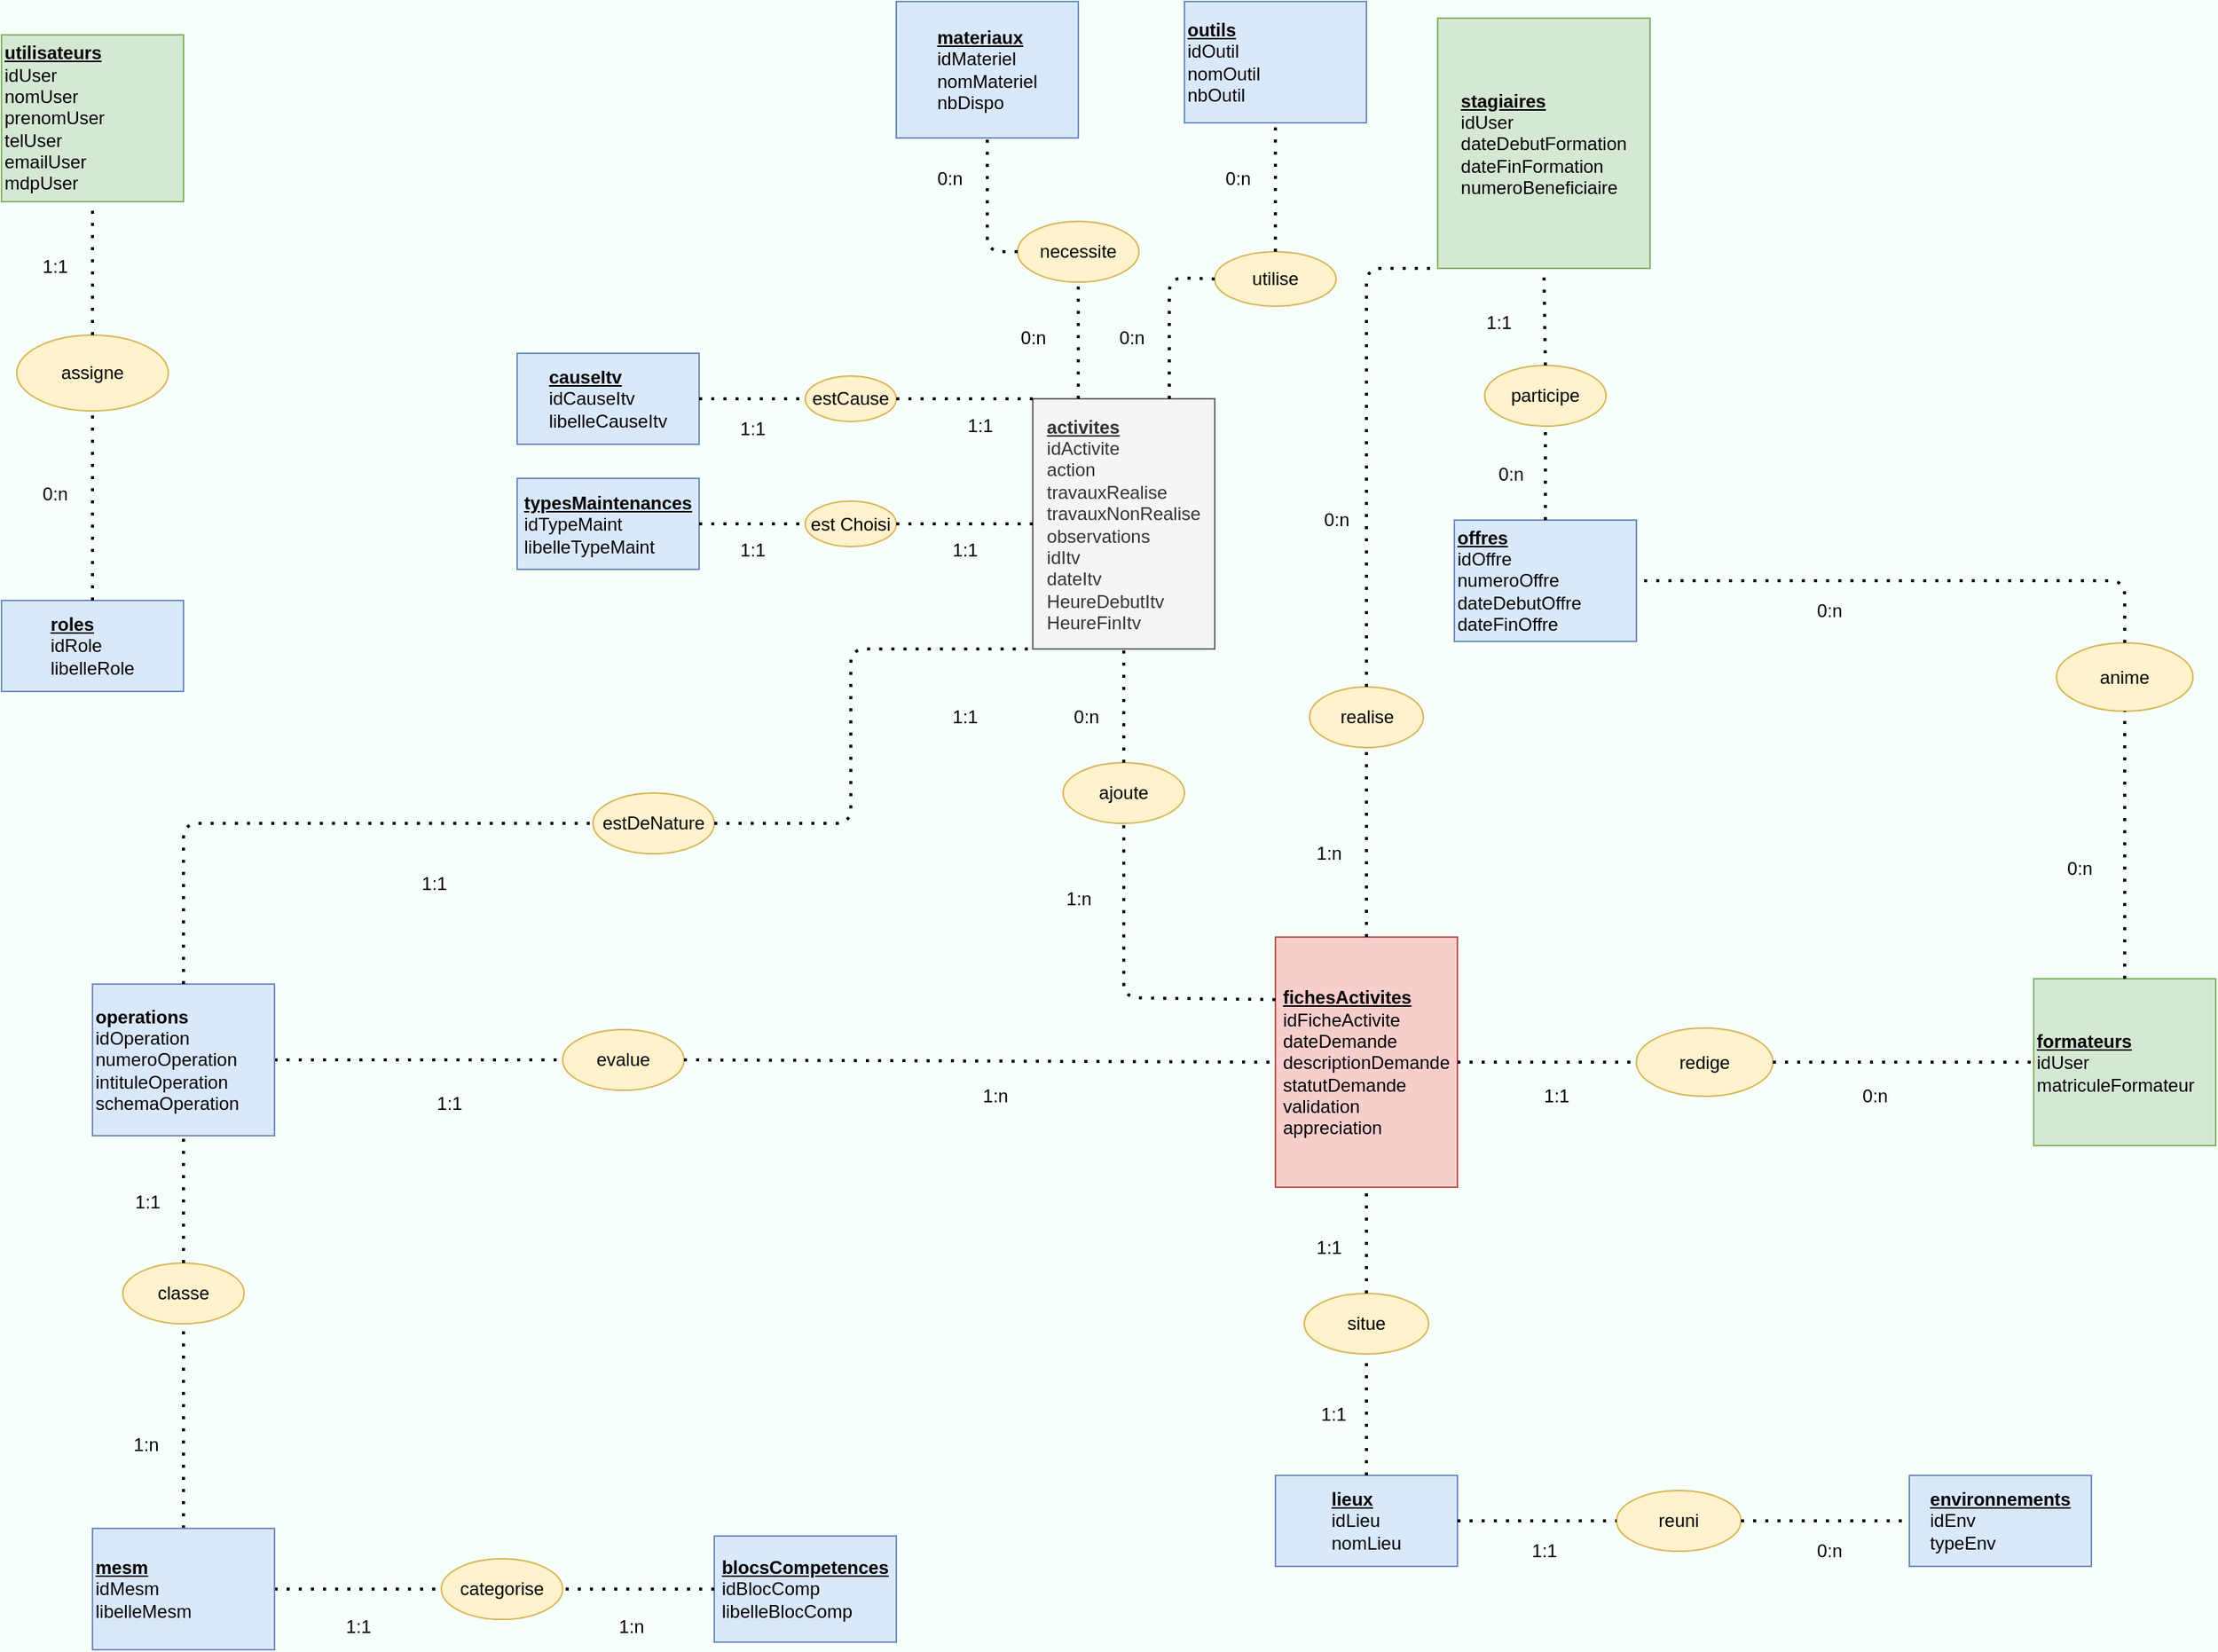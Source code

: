 <mxfile version="14.4.2" type="device"><diagram id="XcaUGge9TAUIBpKxATK-" name="Page-1"><mxGraphModel dx="1422" dy="762" grid="1" gridSize="10" guides="1" tooltips="1" connect="1" arrows="1" fold="1" page="1" pageScale="1" pageWidth="2500" pageHeight="2500" background="#F7FFFB" math="0" shadow="0"><root><mxCell id="0"/><mxCell id="1" parent="0"/><mxCell id="6x4A8jsHUXeofBG4FEEy-3" value="&lt;div style=&quot;text-align: left&quot;&gt;&lt;b&gt;&lt;u&gt;activites&lt;/u&gt;&lt;/b&gt;&lt;/div&gt;&lt;div style=&quot;text-align: left&quot;&gt;&lt;span&gt;idActivite&lt;/span&gt;&lt;/div&gt;&lt;div style=&quot;text-align: left&quot;&gt;&lt;span&gt;action&lt;/span&gt;&lt;/div&gt;&lt;div style=&quot;text-align: left&quot;&gt;&lt;span&gt;travauxRealise&lt;/span&gt;&lt;/div&gt;&lt;div style=&quot;text-align: left&quot;&gt;&lt;span&gt;travauxNonRealise&lt;/span&gt;&lt;/div&gt;&lt;div style=&quot;text-align: left&quot;&gt;&lt;span&gt;observations&lt;/span&gt;&lt;/div&gt;&lt;div style=&quot;text-align: left&quot;&gt;idItv&lt;br&gt;dateItv&lt;br&gt;HeureDebutItv&lt;br&gt;HeureFinItv&lt;span&gt;&lt;br&gt;&lt;/span&gt;&lt;/div&gt;" style="rounded=0;whiteSpace=wrap;html=1;fillColor=#f5f5f5;strokeColor=#666666;fontColor=#333333;" parent="1" vertex="1"><mxGeometry x="770" y="280" width="120" height="165" as="geometry"/></mxCell><mxCell id="6x4A8jsHUXeofBG4FEEy-4" value="&lt;div style=&quot;text-align: left&quot;&gt;&lt;u style=&quot;font-weight: bold&quot;&gt;lieux&lt;/u&gt;&lt;/div&gt;&lt;div style=&quot;text-align: left&quot;&gt;idLieu&lt;/div&gt;&lt;div style=&quot;text-align: left&quot;&gt;&lt;span&gt;nomLieu&lt;/span&gt;&lt;/div&gt;" style="rounded=0;whiteSpace=wrap;html=1;fillColor=#dae8fc;strokeColor=#6c8ebf;" parent="1" vertex="1"><mxGeometry x="930" y="990" width="120" height="60" as="geometry"/></mxCell><mxCell id="6x4A8jsHUXeofBG4FEEy-5" value="&lt;u style=&quot;font-weight: bold&quot;&gt;outils&lt;/u&gt;&lt;br&gt;idOutil&lt;br&gt;nomOutil&lt;br&gt;nbOutil" style="rounded=0;whiteSpace=wrap;html=1;align=left;fillColor=#dae8fc;strokeColor=#6c8ebf;" parent="1" vertex="1"><mxGeometry x="870" y="18" width="120" height="80" as="geometry"/></mxCell><mxCell id="6x4A8jsHUXeofBG4FEEy-6" value="&lt;div style=&quot;text-align: left&quot;&gt;&lt;b&gt;&lt;u&gt;fichesActivites&lt;/u&gt;&lt;/b&gt;&lt;/div&gt;&lt;div style=&quot;text-align: left&quot;&gt;&lt;span&gt;idFicheActivite&lt;/span&gt;&lt;/div&gt;&lt;div style=&quot;text-align: left&quot;&gt;&lt;span&gt;dateDemande&lt;/span&gt;&lt;/div&gt;&lt;div style=&quot;text-align: left&quot;&gt;&lt;span&gt;descriptionDemande&lt;/span&gt;&lt;/div&gt;&lt;div style=&quot;text-align: left&quot;&gt;&lt;span&gt;statutDemande&lt;/span&gt;&lt;/div&gt;&lt;div style=&quot;text-align: left&quot;&gt;&lt;span&gt;validation&lt;/span&gt;&lt;/div&gt;&lt;div style=&quot;text-align: left&quot;&gt;&lt;span&gt;appreciation&lt;/span&gt;&lt;/div&gt;" style="rounded=0;whiteSpace=wrap;html=1;fillColor=#f8cecc;strokeColor=#b85450;" parent="1" vertex="1"><mxGeometry x="930" y="635" width="120" height="165" as="geometry"/></mxCell><mxCell id="6x4A8jsHUXeofBG4FEEy-7" value="&lt;div style=&quot;text-align: left&quot;&gt;&lt;u style=&quot;font-weight: bold&quot;&gt;environnements&lt;/u&gt;&lt;/div&gt;&lt;div style=&quot;text-align: left&quot;&gt;&lt;span&gt;idEnv&lt;/span&gt;&lt;/div&gt;&lt;div style=&quot;text-align: left&quot;&gt;&lt;span&gt;typeEnv&lt;/span&gt;&lt;/div&gt;" style="rounded=0;whiteSpace=wrap;html=1;fillColor=#dae8fc;strokeColor=#6c8ebf;" parent="1" vertex="1"><mxGeometry x="1348" y="990" width="120" height="60" as="geometry"/></mxCell><mxCell id="6x4A8jsHUXeofBG4FEEy-8" value="&lt;div style=&quot;text-align: left&quot;&gt;&lt;u style=&quot;font-weight: bold&quot;&gt;materiaux&lt;/u&gt;&lt;/div&gt;&lt;div style=&quot;text-align: left&quot;&gt;&lt;span&gt;idMateriel&lt;/span&gt;&lt;/div&gt;&lt;div style=&quot;text-align: left&quot;&gt;&lt;span&gt;nomMateriel&lt;/span&gt;&lt;/div&gt;&lt;div style=&quot;text-align: left&quot;&gt;&lt;span&gt;nbDispo&lt;/span&gt;&lt;/div&gt;" style="rounded=0;whiteSpace=wrap;html=1;fillColor=#dae8fc;strokeColor=#6c8ebf;" parent="1" vertex="1"><mxGeometry x="680" y="18" width="120" height="90" as="geometry"/></mxCell><mxCell id="6x4A8jsHUXeofBG4FEEy-9" value="&lt;div style=&quot;text-align: left&quot;&gt;&lt;b&gt;&lt;u&gt;blocsCompetences&lt;/u&gt;&lt;/b&gt;&lt;/div&gt;&lt;div style=&quot;text-align: left&quot;&gt;&lt;span&gt;idBlocComp&lt;/span&gt;&lt;/div&gt;&lt;div style=&quot;text-align: left&quot;&gt;&lt;span&gt;libelleBlocComp&lt;/span&gt;&lt;/div&gt;" style="rounded=0;whiteSpace=wrap;html=1;fillColor=#dae8fc;strokeColor=#6c8ebf;" parent="1" vertex="1"><mxGeometry x="560" y="1030" width="120" height="70" as="geometry"/></mxCell><mxCell id="6x4A8jsHUXeofBG4FEEy-10" value="&lt;div style=&quot;text-align: left&quot;&gt;&lt;u style=&quot;font-weight: bold&quot;&gt;typesMaintenances&lt;/u&gt;&lt;/div&gt;&lt;div style=&quot;text-align: left&quot;&gt;&lt;span&gt;idTypeMaint&lt;/span&gt;&lt;/div&gt;&lt;div style=&quot;text-align: left&quot;&gt;&lt;span&gt;libelleTypeMaint&lt;/span&gt;&lt;/div&gt;" style="rounded=0;whiteSpace=wrap;html=1;fillColor=#dae8fc;strokeColor=#6c8ebf;" parent="1" vertex="1"><mxGeometry x="430" y="332.5" width="120" height="60" as="geometry"/></mxCell><mxCell id="6x4A8jsHUXeofBG4FEEy-13" value="&lt;b&gt;&lt;u&gt;formateurs&lt;/u&gt;&lt;/b&gt;&lt;br&gt;idUser&lt;br&gt;matriculeFormateur" style="rounded=0;whiteSpace=wrap;html=1;align=left;fillColor=#d5e8d4;strokeColor=#82b366;" parent="1" vertex="1"><mxGeometry x="1430" y="662.5" width="120" height="110" as="geometry"/></mxCell><mxCell id="6x4A8jsHUXeofBG4FEEy-14" value="&lt;b&gt;&lt;u&gt;offres&lt;/u&gt;&lt;/b&gt;&lt;br&gt;idOffre&lt;br&gt;numeroOffre&lt;br&gt;dateDebutOffre&lt;br&gt;dateFinOffre" style="rounded=0;whiteSpace=wrap;html=1;align=left;fillColor=#dae8fc;strokeColor=#6c8ebf;" parent="1" vertex="1"><mxGeometry x="1048" y="360" width="120" height="80" as="geometry"/></mxCell><mxCell id="6x4A8jsHUXeofBG4FEEy-15" value="&lt;div style=&quot;text-align: left&quot;&gt;&lt;u style=&quot;font-weight: bold&quot;&gt;stagiaires&lt;/u&gt;&lt;/div&gt;&lt;div style=&quot;text-align: left&quot;&gt;&lt;span&gt;idUser&lt;/span&gt;&lt;/div&gt;&lt;div style=&quot;text-align: left&quot;&gt;&lt;span&gt;dateDebutFormation&lt;/span&gt;&lt;/div&gt;&lt;div style=&quot;text-align: left&quot;&gt;&lt;span&gt;dateFinFormation&lt;/span&gt;&lt;/div&gt;&lt;div style=&quot;text-align: left&quot;&gt;&lt;span&gt;numeroBeneficiaire&lt;/span&gt;&lt;/div&gt;" style="rounded=0;whiteSpace=wrap;html=1;fillColor=#d5e8d4;strokeColor=#82b366;" parent="1" vertex="1"><mxGeometry x="1037" y="29" width="140" height="165" as="geometry"/></mxCell><mxCell id="6x4A8jsHUXeofBG4FEEy-26" value="anime" style="ellipse;whiteSpace=wrap;html=1;fillColor=#fff2cc;strokeColor=#d6b656;" parent="1" vertex="1"><mxGeometry x="1445" y="441" width="90" height="45" as="geometry"/></mxCell><mxCell id="6x4A8jsHUXeofBG4FEEy-29" value="participe" style="ellipse;whiteSpace=wrap;html=1;fillColor=#fff2cc;strokeColor=#d6b656;" parent="1" vertex="1"><mxGeometry x="1068" y="258" width="80" height="40" as="geometry"/></mxCell><mxCell id="6x4A8jsHUXeofBG4FEEy-32" value="0:n" style="text;html=1;align=center;verticalAlign=middle;resizable=0;points=[];autosize=1;" parent="1" vertex="1"><mxGeometry x="1070" y="320" width="30" height="20" as="geometry"/></mxCell><mxCell id="6x4A8jsHUXeofBG4FEEy-33" value="1:1" style="text;html=1;align=center;verticalAlign=middle;resizable=0;points=[];autosize=1;" parent="1" vertex="1"><mxGeometry x="1062" y="220" width="30" height="20" as="geometry"/></mxCell><mxCell id="6x4A8jsHUXeofBG4FEEy-34" value="0:n" style="text;html=1;align=center;verticalAlign=middle;resizable=0;points=[];autosize=1;" parent="1" vertex="1"><mxGeometry x="1280" y="410" width="30" height="20" as="geometry"/></mxCell><mxCell id="6x4A8jsHUXeofBG4FEEy-35" value="0:n" style="text;html=1;align=center;verticalAlign=middle;resizable=0;points=[];autosize=1;" parent="1" vertex="1"><mxGeometry x="1445" y="580" width="30" height="20" as="geometry"/></mxCell><mxCell id="6x4A8jsHUXeofBG4FEEy-36" value="redige" style="ellipse;whiteSpace=wrap;html=1;fillColor=#fff2cc;strokeColor=#d6b656;" parent="1" vertex="1"><mxGeometry x="1168" y="695" width="90" height="45" as="geometry"/></mxCell><mxCell id="6x4A8jsHUXeofBG4FEEy-39" value="0:n" style="text;html=1;align=center;verticalAlign=middle;resizable=0;points=[];autosize=1;" parent="1" vertex="1"><mxGeometry x="1310" y="730" width="30" height="20" as="geometry"/></mxCell><mxCell id="6x4A8jsHUXeofBG4FEEy-40" value="1:1" style="text;html=1;align=center;verticalAlign=middle;resizable=0;points=[];autosize=1;" parent="1" vertex="1"><mxGeometry x="1100" y="730" width="30" height="20" as="geometry"/></mxCell><mxCell id="6x4A8jsHUXeofBG4FEEy-41" value="" style="endArrow=none;dashed=1;html=1;dashPattern=1 3;strokeWidth=2;entryX=0.5;entryY=1;entryDx=0;entryDy=0;exitX=0.5;exitY=0;exitDx=0;exitDy=0;" parent="1" source="6x4A8jsHUXeofBG4FEEy-14" target="6x4A8jsHUXeofBG4FEEy-29" edge="1"><mxGeometry width="50" height="50" relative="1" as="geometry"><mxPoint x="990" y="340" as="sourcePoint"/><mxPoint x="1040" y="290" as="targetPoint"/></mxGeometry></mxCell><mxCell id="6x4A8jsHUXeofBG4FEEy-43" value="" style="endArrow=none;dashed=1;html=1;dashPattern=1 3;strokeWidth=2;exitX=0.5;exitY=0;exitDx=0;exitDy=0;entryX=0.5;entryY=1;entryDx=0;entryDy=0;" parent="1" source="6x4A8jsHUXeofBG4FEEy-29" target="6x4A8jsHUXeofBG4FEEy-15" edge="1"><mxGeometry width="50" height="50" relative="1" as="geometry"><mxPoint x="1100" y="230" as="sourcePoint"/><mxPoint x="1120" y="220" as="targetPoint"/></mxGeometry></mxCell><mxCell id="6x4A8jsHUXeofBG4FEEy-44" value="" style="endArrow=none;dashed=1;html=1;dashPattern=1 3;strokeWidth=2;entryX=1;entryY=0.5;entryDx=0;entryDy=0;exitX=0.5;exitY=0;exitDx=0;exitDy=0;" parent="1" source="6x4A8jsHUXeofBG4FEEy-26" target="6x4A8jsHUXeofBG4FEEy-14" edge="1"><mxGeometry width="50" height="50" relative="1" as="geometry"><mxPoint x="1100" y="500" as="sourcePoint"/><mxPoint x="1150" y="450" as="targetPoint"/><Array as="points"><mxPoint x="1490" y="400"/></Array></mxGeometry></mxCell><mxCell id="6x4A8jsHUXeofBG4FEEy-45" value="" style="endArrow=none;dashed=1;html=1;dashPattern=1 3;strokeWidth=2;exitX=0.5;exitY=0;exitDx=0;exitDy=0;entryX=0.5;entryY=1;entryDx=0;entryDy=0;" parent="1" source="6x4A8jsHUXeofBG4FEEy-13" target="6x4A8jsHUXeofBG4FEEy-26" edge="1"><mxGeometry width="50" height="50" relative="1" as="geometry"><mxPoint x="1190" y="640" as="sourcePoint"/><mxPoint x="1240" y="590" as="targetPoint"/></mxGeometry></mxCell><mxCell id="6x4A8jsHUXeofBG4FEEy-46" value="" style="endArrow=none;dashed=1;html=1;dashPattern=1 3;strokeWidth=2;entryX=0;entryY=0.5;entryDx=0;entryDy=0;exitX=1;exitY=0.5;exitDx=0;exitDy=0;" parent="1" source="6x4A8jsHUXeofBG4FEEy-36" target="6x4A8jsHUXeofBG4FEEy-13" edge="1"><mxGeometry width="50" height="50" relative="1" as="geometry"><mxPoint x="960" y="790" as="sourcePoint"/><mxPoint x="1010" y="740" as="targetPoint"/></mxGeometry></mxCell><mxCell id="6x4A8jsHUXeofBG4FEEy-47" value="" style="endArrow=none;dashed=1;html=1;dashPattern=1 3;strokeWidth=2;entryX=0;entryY=0.5;entryDx=0;entryDy=0;exitX=1;exitY=0.5;exitDx=0;exitDy=0;" parent="1" source="6x4A8jsHUXeofBG4FEEy-6" target="6x4A8jsHUXeofBG4FEEy-36" edge="1"><mxGeometry width="50" height="50" relative="1" as="geometry"><mxPoint x="810" y="820" as="sourcePoint"/><mxPoint x="860" y="770" as="targetPoint"/></mxGeometry></mxCell><mxCell id="sUTrpC1Wrc8I_GhwJ8B--1" value="realise" style="ellipse;whiteSpace=wrap;html=1;fillColor=#fff2cc;strokeColor=#d6b656;" parent="1" vertex="1"><mxGeometry x="952.5" y="470" width="75" height="40" as="geometry"/></mxCell><mxCell id="sUTrpC1Wrc8I_GhwJ8B--2" value="" style="endArrow=none;dashed=1;html=1;dashPattern=1 3;strokeWidth=2;entryX=0.5;entryY=1;entryDx=0;entryDy=0;exitX=0.5;exitY=0;exitDx=0;exitDy=0;" parent="1" source="6x4A8jsHUXeofBG4FEEy-6" target="sUTrpC1Wrc8I_GhwJ8B--1" edge="1"><mxGeometry width="50" height="50" relative="1" as="geometry"><mxPoint x="1030" y="600" as="sourcePoint"/><mxPoint x="1080" y="550" as="targetPoint"/></mxGeometry></mxCell><mxCell id="sUTrpC1Wrc8I_GhwJ8B--3" value="" style="endArrow=none;dashed=1;html=1;dashPattern=1 3;strokeWidth=2;exitX=0.5;exitY=0;exitDx=0;exitDy=0;entryX=0;entryY=1;entryDx=0;entryDy=0;" parent="1" source="sUTrpC1Wrc8I_GhwJ8B--1" target="6x4A8jsHUXeofBG4FEEy-15" edge="1"><mxGeometry width="50" height="50" relative="1" as="geometry"><mxPoint x="790" y="370" as="sourcePoint"/><mxPoint x="840" y="320" as="targetPoint"/><Array as="points"><mxPoint x="990" y="194"/></Array></mxGeometry></mxCell><mxCell id="sUTrpC1Wrc8I_GhwJ8B--4" value="1:n" style="text;html=1;align=center;verticalAlign=middle;resizable=0;points=[];autosize=1;" parent="1" vertex="1"><mxGeometry x="950" y="570" width="30" height="20" as="geometry"/></mxCell><mxCell id="sUTrpC1Wrc8I_GhwJ8B--5" value="0:n" style="text;html=1;align=center;verticalAlign=middle;resizable=0;points=[];autosize=1;" parent="1" vertex="1"><mxGeometry x="955" y="350" width="30" height="20" as="geometry"/></mxCell><mxCell id="sUTrpC1Wrc8I_GhwJ8B--6" value="utilise" style="ellipse;whiteSpace=wrap;html=1;fillColor=#fff2cc;strokeColor=#d6b656;" parent="1" vertex="1"><mxGeometry x="890" y="183" width="80" height="36" as="geometry"/></mxCell><mxCell id="sUTrpC1Wrc8I_GhwJ8B--7" value="&lt;span&gt;necessite&lt;/span&gt;" style="ellipse;whiteSpace=wrap;html=1;fillColor=#fff2cc;strokeColor=#d6b656;" parent="1" vertex="1"><mxGeometry x="760" y="163" width="80" height="40" as="geometry"/></mxCell><mxCell id="sUTrpC1Wrc8I_GhwJ8B--8" value="" style="endArrow=none;dashed=1;html=1;dashPattern=1 3;strokeWidth=2;entryX=0;entryY=0.5;entryDx=0;entryDy=0;exitX=0.75;exitY=0;exitDx=0;exitDy=0;" parent="1" source="6x4A8jsHUXeofBG4FEEy-3" target="sUTrpC1Wrc8I_GhwJ8B--6" edge="1"><mxGeometry width="50" height="50" relative="1" as="geometry"><mxPoint x="790" y="155" as="sourcePoint"/><mxPoint x="840" y="105" as="targetPoint"/><Array as="points"><mxPoint x="860" y="200"/></Array></mxGeometry></mxCell><mxCell id="sUTrpC1Wrc8I_GhwJ8B--9" value="" style="endArrow=none;dashed=1;html=1;dashPattern=1 3;strokeWidth=2;exitX=0.5;exitY=0;exitDx=0;exitDy=0;entryX=0.5;entryY=1;entryDx=0;entryDy=0;" parent="1" source="sUTrpC1Wrc8I_GhwJ8B--6" target="6x4A8jsHUXeofBG4FEEy-5" edge="1"><mxGeometry width="50" height="50" relative="1" as="geometry"><mxPoint x="960" y="160" as="sourcePoint"/><mxPoint x="929" y="110" as="targetPoint"/></mxGeometry></mxCell><mxCell id="sUTrpC1Wrc8I_GhwJ8B--10" value="0:n" style="text;html=1;align=center;verticalAlign=middle;resizable=0;points=[];autosize=1;" parent="1" vertex="1"><mxGeometry x="890" y="125" width="30" height="20" as="geometry"/></mxCell><mxCell id="sUTrpC1Wrc8I_GhwJ8B--11" value="0:n" style="text;html=1;align=center;verticalAlign=middle;resizable=0;points=[];autosize=1;" parent="1" vertex="1"><mxGeometry x="820" y="230" width="30" height="20" as="geometry"/></mxCell><mxCell id="sUTrpC1Wrc8I_GhwJ8B--12" value="" style="endArrow=none;dashed=1;html=1;dashPattern=1 3;strokeWidth=2;exitX=0;exitY=0.5;exitDx=0;exitDy=0;entryX=0.5;entryY=1;entryDx=0;entryDy=0;" parent="1" source="sUTrpC1Wrc8I_GhwJ8B--7" target="6x4A8jsHUXeofBG4FEEy-8" edge="1"><mxGeometry width="50" height="50" relative="1" as="geometry"><mxPoint x="220" y="180" as="sourcePoint"/><mxPoint x="765" y="100" as="targetPoint"/><Array as="points"><mxPoint x="740" y="183"/></Array></mxGeometry></mxCell><mxCell id="sUTrpC1Wrc8I_GhwJ8B--13" value="" style="endArrow=none;dashed=1;html=1;dashPattern=1 3;strokeWidth=2;entryX=0.5;entryY=1;entryDx=0;entryDy=0;exitX=0.25;exitY=0;exitDx=0;exitDy=0;" parent="1" source="6x4A8jsHUXeofBG4FEEy-3" target="sUTrpC1Wrc8I_GhwJ8B--7" edge="1"><mxGeometry width="50" height="50" relative="1" as="geometry"><mxPoint x="665" y="165" as="sourcePoint"/><mxPoint x="715" y="115" as="targetPoint"/></mxGeometry></mxCell><mxCell id="sUTrpC1Wrc8I_GhwJ8B--14" value="0:n" style="text;html=1;align=center;verticalAlign=middle;resizable=0;points=[];autosize=1;" parent="1" vertex="1"><mxGeometry x="755" y="230" width="30" height="20" as="geometry"/></mxCell><mxCell id="sUTrpC1Wrc8I_GhwJ8B--15" value="0:n" style="text;html=1;align=center;verticalAlign=middle;resizable=0;points=[];autosize=1;" parent="1" vertex="1"><mxGeometry x="700" y="125" width="30" height="20" as="geometry"/></mxCell><mxCell id="sUTrpC1Wrc8I_GhwJ8B--16" value="ajoute" style="ellipse;whiteSpace=wrap;html=1;fillColor=#fff2cc;strokeColor=#d6b656;" parent="1" vertex="1"><mxGeometry x="790" y="520" width="80" height="40" as="geometry"/></mxCell><mxCell id="sUTrpC1Wrc8I_GhwJ8B--17" value="" style="endArrow=none;dashed=1;html=1;dashPattern=1 3;strokeWidth=2;entryX=0.5;entryY=1;entryDx=0;entryDy=0;exitX=0.5;exitY=0;exitDx=0;exitDy=0;" parent="1" source="sUTrpC1Wrc8I_GhwJ8B--16" target="6x4A8jsHUXeofBG4FEEy-3" edge="1"><mxGeometry width="50" height="50" relative="1" as="geometry"><mxPoint x="730" y="520" as="sourcePoint"/><mxPoint x="780" y="470" as="targetPoint"/></mxGeometry></mxCell><mxCell id="sUTrpC1Wrc8I_GhwJ8B--18" value="" style="endArrow=none;dashed=1;html=1;dashPattern=1 3;strokeWidth=2;entryX=0.5;entryY=1;entryDx=0;entryDy=0;exitX=0;exitY=0.25;exitDx=0;exitDy=0;" parent="1" source="6x4A8jsHUXeofBG4FEEy-6" target="sUTrpC1Wrc8I_GhwJ8B--16" edge="1"><mxGeometry width="50" height="50" relative="1" as="geometry"><mxPoint x="650" y="680" as="sourcePoint"/><mxPoint x="700" y="630" as="targetPoint"/><Array as="points"><mxPoint x="830" y="675"/></Array></mxGeometry></mxCell><mxCell id="sUTrpC1Wrc8I_GhwJ8B--19" value="0:n" style="text;html=1;align=center;verticalAlign=middle;resizable=0;points=[];autosize=1;" parent="1" vertex="1"><mxGeometry x="790" y="480" width="30" height="20" as="geometry"/></mxCell><mxCell id="sUTrpC1Wrc8I_GhwJ8B--20" value="1:n" style="text;html=1;align=center;verticalAlign=middle;resizable=0;points=[];autosize=1;" parent="1" vertex="1"><mxGeometry x="785" y="600" width="30" height="20" as="geometry"/></mxCell><mxCell id="sUTrpC1Wrc8I_GhwJ8B--21" value="categorise" style="ellipse;whiteSpace=wrap;html=1;fillColor=#fff2cc;strokeColor=#d6b656;" parent="1" vertex="1"><mxGeometry x="380" y="1045" width="80" height="40" as="geometry"/></mxCell><mxCell id="sUTrpC1Wrc8I_GhwJ8B--22" value="" style="endArrow=none;dashed=1;html=1;dashPattern=1 3;strokeWidth=2;entryX=1;entryY=0.5;entryDx=0;entryDy=0;exitX=0;exitY=0.5;exitDx=0;exitDy=0;" parent="1" source="6x4A8jsHUXeofBG4FEEy-9" target="sUTrpC1Wrc8I_GhwJ8B--21" edge="1"><mxGeometry width="50" height="50" relative="1" as="geometry"><mxPoint x="390" y="1010" as="sourcePoint"/><mxPoint x="440" y="960" as="targetPoint"/></mxGeometry></mxCell><mxCell id="sUTrpC1Wrc8I_GhwJ8B--24" value="" style="endArrow=none;dashed=1;html=1;dashPattern=1 3;strokeWidth=2;entryX=0;entryY=0.5;entryDx=0;entryDy=0;exitX=1;exitY=0.5;exitDx=0;exitDy=0;" parent="1" source="sUTrpC1Wrc8I_GhwJ8B--45" target="sUTrpC1Wrc8I_GhwJ8B--21" edge="1"><mxGeometry width="50" height="50" relative="1" as="geometry"><mxPoint x="270" y="1065" as="sourcePoint"/><mxPoint x="350" y="1010" as="targetPoint"/></mxGeometry></mxCell><mxCell id="sUTrpC1Wrc8I_GhwJ8B--25" value="classe" style="ellipse;whiteSpace=wrap;html=1;fillColor=#fff2cc;strokeColor=#d6b656;" parent="1" vertex="1"><mxGeometry x="170" y="850" width="80" height="40" as="geometry"/></mxCell><mxCell id="sUTrpC1Wrc8I_GhwJ8B--26" value="evalue" style="ellipse;whiteSpace=wrap;html=1;fillColor=#fff2cc;strokeColor=#d6b656;" parent="1" vertex="1"><mxGeometry x="460" y="696" width="80" height="40" as="geometry"/></mxCell><mxCell id="sUTrpC1Wrc8I_GhwJ8B--27" value="" style="endArrow=none;dashed=1;html=1;dashPattern=1 3;strokeWidth=2;entryX=0;entryY=0.5;entryDx=0;entryDy=0;exitX=1;exitY=0.5;exitDx=0;exitDy=0;" parent="1" source="sUTrpC1Wrc8I_GhwJ8B--46" target="sUTrpC1Wrc8I_GhwJ8B--26" edge="1"><mxGeometry width="50" height="50" relative="1" as="geometry"><mxPoint x="290" y="715" as="sourcePoint"/><mxPoint x="410" y="710" as="targetPoint"/></mxGeometry></mxCell><mxCell id="sUTrpC1Wrc8I_GhwJ8B--28" value="" style="endArrow=none;dashed=1;html=1;dashPattern=1 3;strokeWidth=2;exitX=1;exitY=0.5;exitDx=0;exitDy=0;entryX=0;entryY=0.5;entryDx=0;entryDy=0;" parent="1" source="sUTrpC1Wrc8I_GhwJ8B--26" target="6x4A8jsHUXeofBG4FEEy-6" edge="1"><mxGeometry width="50" height="50" relative="1" as="geometry"><mxPoint x="620" y="760" as="sourcePoint"/><mxPoint x="670" y="710" as="targetPoint"/></mxGeometry></mxCell><mxCell id="sUTrpC1Wrc8I_GhwJ8B--29" value="" style="endArrow=none;dashed=1;html=1;dashPattern=1 3;strokeWidth=2;exitX=0.5;exitY=0;exitDx=0;exitDy=0;entryX=0.5;entryY=1;entryDx=0;entryDy=0;" parent="1" source="sUTrpC1Wrc8I_GhwJ8B--25" target="sUTrpC1Wrc8I_GhwJ8B--46" edge="1"><mxGeometry width="50" height="50" relative="1" as="geometry"><mxPoint x="180" y="820" as="sourcePoint"/><mxPoint x="210" y="755" as="targetPoint"/></mxGeometry></mxCell><mxCell id="sUTrpC1Wrc8I_GhwJ8B--30" value="" style="endArrow=none;dashed=1;html=1;dashPattern=1 3;strokeWidth=2;entryX=0.5;entryY=1;entryDx=0;entryDy=0;exitX=0.5;exitY=0;exitDx=0;exitDy=0;" parent="1" source="sUTrpC1Wrc8I_GhwJ8B--45" target="sUTrpC1Wrc8I_GhwJ8B--25" edge="1"><mxGeometry width="50" height="50" relative="1" as="geometry"><mxPoint x="210" y="1015" as="sourcePoint"/><mxPoint x="230" y="930" as="targetPoint"/></mxGeometry></mxCell><mxCell id="sUTrpC1Wrc8I_GhwJ8B--31" value="1:1" style="text;html=1;align=center;verticalAlign=middle;resizable=0;points=[];autosize=1;" parent="1" vertex="1"><mxGeometry x="370" y="735" width="30" height="20" as="geometry"/></mxCell><mxCell id="sUTrpC1Wrc8I_GhwJ8B--32" value="1:n" style="text;html=1;align=center;verticalAlign=middle;resizable=0;points=[];autosize=1;" parent="1" vertex="1"><mxGeometry x="730" y="730" width="30" height="20" as="geometry"/></mxCell><mxCell id="sUTrpC1Wrc8I_GhwJ8B--33" value="reuni" style="ellipse;whiteSpace=wrap;html=1;fillColor=#fff2cc;strokeColor=#d6b656;" parent="1" vertex="1"><mxGeometry x="1155" y="1000" width="82" height="40" as="geometry"/></mxCell><mxCell id="sUTrpC1Wrc8I_GhwJ8B--34" value="1:1" style="text;html=1;align=center;verticalAlign=middle;resizable=0;points=[];autosize=1;" parent="1" vertex="1"><mxGeometry x="310" y="1080" width="30" height="20" as="geometry"/></mxCell><mxCell id="sUTrpC1Wrc8I_GhwJ8B--35" value="1:n" style="text;html=1;align=center;verticalAlign=middle;resizable=0;points=[];autosize=1;" parent="1" vertex="1"><mxGeometry x="490" y="1080" width="30" height="20" as="geometry"/></mxCell><mxCell id="sUTrpC1Wrc8I_GhwJ8B--36" value="1:1" style="text;html=1;align=center;verticalAlign=middle;resizable=0;points=[];autosize=1;" parent="1" vertex="1"><mxGeometry x="171" y="800" width="30" height="20" as="geometry"/></mxCell><mxCell id="sUTrpC1Wrc8I_GhwJ8B--37" value="1:n" style="text;html=1;align=center;verticalAlign=middle;resizable=0;points=[];autosize=1;" parent="1" vertex="1"><mxGeometry x="170" y="960" width="30" height="20" as="geometry"/></mxCell><mxCell id="sUTrpC1Wrc8I_GhwJ8B--38" value="" style="endArrow=none;dashed=1;html=1;dashPattern=1 3;strokeWidth=2;entryX=0;entryY=0.5;entryDx=0;entryDy=0;exitX=1;exitY=0.5;exitDx=0;exitDy=0;" parent="1" source="sUTrpC1Wrc8I_GhwJ8B--33" target="6x4A8jsHUXeofBG4FEEy-7" edge="1"><mxGeometry width="50" height="50" relative="1" as="geometry"><mxPoint x="1210" y="1130" as="sourcePoint"/><mxPoint x="1260" y="1080" as="targetPoint"/></mxGeometry></mxCell><mxCell id="sUTrpC1Wrc8I_GhwJ8B--39" value="" style="endArrow=none;dashed=1;html=1;dashPattern=1 3;strokeWidth=2;entryX=0;entryY=0.5;entryDx=0;entryDy=0;exitX=1;exitY=0.5;exitDx=0;exitDy=0;" parent="1" source="6x4A8jsHUXeofBG4FEEy-4" target="sUTrpC1Wrc8I_GhwJ8B--33" edge="1"><mxGeometry width="50" height="50" relative="1" as="geometry"><mxPoint x="1090" y="1140" as="sourcePoint"/><mxPoint x="1140" y="1090" as="targetPoint"/></mxGeometry></mxCell><mxCell id="sUTrpC1Wrc8I_GhwJ8B--41" value="est Choisi" style="ellipse;whiteSpace=wrap;html=1;fillColor=#fff2cc;strokeColor=#d6b656;" parent="1" vertex="1"><mxGeometry x="620" y="347.5" width="60" height="30" as="geometry"/></mxCell><mxCell id="sUTrpC1Wrc8I_GhwJ8B--42" value="" style="endArrow=none;dashed=1;html=1;dashPattern=1 3;strokeWidth=2;entryX=0;entryY=0.5;entryDx=0;entryDy=0;exitX=1;exitY=0.5;exitDx=0;exitDy=0;" parent="1" source="6x4A8jsHUXeofBG4FEEy-10" target="sUTrpC1Wrc8I_GhwJ8B--41" edge="1"><mxGeometry width="50" height="50" relative="1" as="geometry"><mxPoint x="560" y="402.5" as="sourcePoint"/><mxPoint x="610" y="352.5" as="targetPoint"/></mxGeometry></mxCell><mxCell id="sUTrpC1Wrc8I_GhwJ8B--45" value="&lt;b&gt;&lt;u&gt;mesm&lt;/u&gt;&lt;/b&gt;&lt;br&gt;idMesm&lt;br&gt;libelleMesm" style="rounded=0;whiteSpace=wrap;html=1;align=left;fillColor=#dae8fc;strokeColor=#6c8ebf;" parent="1" vertex="1"><mxGeometry x="150" y="1025" width="120" height="80" as="geometry"/></mxCell><mxCell id="sUTrpC1Wrc8I_GhwJ8B--46" value="&lt;b&gt;operations&lt;/b&gt;&lt;br&gt;idOperation&lt;br&gt;numeroOperation&lt;br&gt;intituleOperation&lt;br&gt;schemaOperation" style="rounded=0;whiteSpace=wrap;html=1;align=left;fillColor=#dae8fc;strokeColor=#6c8ebf;" parent="1" vertex="1"><mxGeometry x="150" y="666" width="120" height="100" as="geometry"/></mxCell><mxCell id="QfNDdclysHRInRgMjXe2-4" value="&lt;div style=&quot;text-align: left&quot;&gt;&lt;b&gt;&lt;u&gt;causeItv&lt;/u&gt;&lt;/b&gt;&lt;/div&gt;&lt;div style=&quot;text-align: left&quot;&gt;idCauseItv&lt;/div&gt;&lt;div style=&quot;text-align: left&quot;&gt;libelleCauseItv&lt;/div&gt;" style="rounded=0;whiteSpace=wrap;html=1;fillColor=#dae8fc;strokeColor=#6c8ebf;" vertex="1" parent="1"><mxGeometry x="430" y="250" width="120" height="60" as="geometry"/></mxCell><mxCell id="QfNDdclysHRInRgMjXe2-6" value="estCause" style="ellipse;whiteSpace=wrap;html=1;fillColor=#fff2cc;strokeColor=#d6b656;" vertex="1" parent="1"><mxGeometry x="620" y="265" width="60" height="30" as="geometry"/></mxCell><mxCell id="QfNDdclysHRInRgMjXe2-10" value="" style="endArrow=none;dashed=1;html=1;dashPattern=1 3;strokeWidth=2;exitX=1;exitY=0.5;exitDx=0;exitDy=0;entryX=0;entryY=0.5;entryDx=0;entryDy=0;" edge="1" parent="1" source="QfNDdclysHRInRgMjXe2-4" target="QfNDdclysHRInRgMjXe2-6"><mxGeometry width="50" height="50" relative="1" as="geometry"><mxPoint x="560" y="337" as="sourcePoint"/><mxPoint x="610" y="287" as="targetPoint"/></mxGeometry></mxCell><mxCell id="QfNDdclysHRInRgMjXe2-11" value="" style="endArrow=none;dashed=1;html=1;dashPattern=1 3;strokeWidth=2;entryX=1;entryY=0.5;entryDx=0;entryDy=0;exitX=0;exitY=0;exitDx=0;exitDy=0;" edge="1" parent="1" source="6x4A8jsHUXeofBG4FEEy-3" target="QfNDdclysHRInRgMjXe2-6"><mxGeometry width="50" height="50" relative="1" as="geometry"><mxPoint x="560" y="470" as="sourcePoint"/><mxPoint x="610" y="420" as="targetPoint"/></mxGeometry></mxCell><mxCell id="QfNDdclysHRInRgMjXe2-12" value="1:1" style="text;html=1;align=center;verticalAlign=middle;resizable=0;points=[];autosize=1;" vertex="1" parent="1"><mxGeometry x="1092" y="1030" width="30" height="20" as="geometry"/></mxCell><mxCell id="QfNDdclysHRInRgMjXe2-13" value="0:n" style="text;html=1;align=center;verticalAlign=middle;resizable=0;points=[];autosize=1;" vertex="1" parent="1"><mxGeometry x="1280" y="1030" width="30" height="20" as="geometry"/></mxCell><mxCell id="QfNDdclysHRInRgMjXe2-14" value="situe" style="ellipse;whiteSpace=wrap;html=1;fillColor=#fff2cc;strokeColor=#d6b656;" vertex="1" parent="1"><mxGeometry x="949" y="870" width="82" height="40" as="geometry"/></mxCell><mxCell id="QfNDdclysHRInRgMjXe2-15" value="" style="endArrow=none;dashed=1;html=1;dashPattern=1 3;strokeWidth=2;entryX=0.5;entryY=1;entryDx=0;entryDy=0;exitX=0.5;exitY=0;exitDx=0;exitDy=0;" edge="1" parent="1" source="QfNDdclysHRInRgMjXe2-14" target="6x4A8jsHUXeofBG4FEEy-6"><mxGeometry width="50" height="50" relative="1" as="geometry"><mxPoint x="860" y="870" as="sourcePoint"/><mxPoint x="910" y="820" as="targetPoint"/></mxGeometry></mxCell><mxCell id="QfNDdclysHRInRgMjXe2-16" value="" style="endArrow=none;dashed=1;html=1;dashPattern=1 3;strokeWidth=2;exitX=0.5;exitY=0;exitDx=0;exitDy=0;entryX=0.5;entryY=1;entryDx=0;entryDy=0;" edge="1" parent="1" source="6x4A8jsHUXeofBG4FEEy-4" target="QfNDdclysHRInRgMjXe2-14"><mxGeometry width="50" height="50" relative="1" as="geometry"><mxPoint x="790" y="920" as="sourcePoint"/><mxPoint x="840" y="870" as="targetPoint"/></mxGeometry></mxCell><mxCell id="QfNDdclysHRInRgMjXe2-17" value="&lt;b&gt;&lt;u&gt;utilisateurs&lt;/u&gt;&lt;/b&gt;&lt;br&gt;idUser&lt;br&gt;nomUser&lt;br&gt;prenomUser&lt;br&gt;telUser&lt;br&gt;emailUser&lt;br&gt;mdpUser" style="rounded=0;whiteSpace=wrap;html=1;align=left;fillColor=#d5e8d4;strokeColor=#82b366;" vertex="1" parent="1"><mxGeometry x="90" y="40" width="120" height="110" as="geometry"/></mxCell><mxCell id="QfNDdclysHRInRgMjXe2-18" value="&lt;div style=&quot;text-align: left&quot;&gt;&lt;b&gt;&lt;u&gt;roles&lt;/u&gt;&lt;/b&gt;&lt;/div&gt;&lt;div style=&quot;text-align: left&quot;&gt;&lt;span&gt;idRole&lt;/span&gt;&lt;/div&gt;&lt;div style=&quot;text-align: left&quot;&gt;&lt;span&gt;libelleRole&lt;/span&gt;&lt;/div&gt;" style="rounded=0;whiteSpace=wrap;html=1;fillColor=#dae8fc;strokeColor=#6c8ebf;" vertex="1" parent="1"><mxGeometry x="90" y="413" width="120" height="60" as="geometry"/></mxCell><mxCell id="QfNDdclysHRInRgMjXe2-19" value="assigne" style="ellipse;whiteSpace=wrap;html=1;fillColor=#fff2cc;strokeColor=#d6b656;" vertex="1" parent="1"><mxGeometry x="100" y="238" width="100" height="50" as="geometry"/></mxCell><mxCell id="QfNDdclysHRInRgMjXe2-20" value="1:1" style="text;html=1;align=center;verticalAlign=middle;resizable=0;points=[];autosize=1;" vertex="1" parent="1"><mxGeometry x="110" y="183" width="30" height="20" as="geometry"/></mxCell><mxCell id="QfNDdclysHRInRgMjXe2-21" value="0:n" style="text;html=1;align=center;verticalAlign=middle;resizable=0;points=[];autosize=1;" vertex="1" parent="1"><mxGeometry x="110" y="332.5" width="30" height="20" as="geometry"/></mxCell><mxCell id="QfNDdclysHRInRgMjXe2-22" value="" style="endArrow=none;dashed=1;html=1;dashPattern=1 3;strokeWidth=2;exitX=0.5;exitY=0;exitDx=0;exitDy=0;entryX=0.5;entryY=1;entryDx=0;entryDy=0;" edge="1" source="QfNDdclysHRInRgMjXe2-19" target="QfNDdclysHRInRgMjXe2-17" parent="1"><mxGeometry width="50" height="50" relative="1" as="geometry"><mxPoint x="-370" y="-217" as="sourcePoint"/><mxPoint x="-320" y="-267" as="targetPoint"/></mxGeometry></mxCell><mxCell id="QfNDdclysHRInRgMjXe2-23" value="" style="endArrow=none;dashed=1;html=1;dashPattern=1 3;strokeWidth=2;exitX=0.5;exitY=0;exitDx=0;exitDy=0;entryX=0.5;entryY=1;entryDx=0;entryDy=0;" edge="1" source="QfNDdclysHRInRgMjXe2-18" target="QfNDdclysHRInRgMjXe2-19" parent="1"><mxGeometry width="50" height="50" relative="1" as="geometry"><mxPoint x="-370" y="-117" as="sourcePoint"/><mxPoint x="-320" y="-167" as="targetPoint"/></mxGeometry></mxCell><mxCell id="QfNDdclysHRInRgMjXe2-24" value="" style="endArrow=none;dashed=1;html=1;dashPattern=1 3;strokeWidth=2;entryX=0;entryY=0.5;entryDx=0;entryDy=0;exitX=1;exitY=0.5;exitDx=0;exitDy=0;" edge="1" parent="1" source="sUTrpC1Wrc8I_GhwJ8B--41" target="6x4A8jsHUXeofBG4FEEy-3"><mxGeometry width="50" height="50" relative="1" as="geometry"><mxPoint x="590" y="520" as="sourcePoint"/><mxPoint x="640" y="470" as="targetPoint"/></mxGeometry></mxCell><mxCell id="QfNDdclysHRInRgMjXe2-25" value="estDeNature" style="ellipse;whiteSpace=wrap;html=1;fillColor=#fff2cc;strokeColor=#d6b656;" vertex="1" parent="1"><mxGeometry x="480" y="540" width="80" height="40" as="geometry"/></mxCell><mxCell id="QfNDdclysHRInRgMjXe2-26" value="" style="endArrow=none;dashed=1;html=1;dashPattern=1 3;strokeWidth=2;exitX=0.5;exitY=0;exitDx=0;exitDy=0;entryX=0;entryY=0.5;entryDx=0;entryDy=0;" edge="1" parent="1" source="sUTrpC1Wrc8I_GhwJ8B--46" target="QfNDdclysHRInRgMjXe2-25"><mxGeometry width="50" height="50" relative="1" as="geometry"><mxPoint x="250" y="620" as="sourcePoint"/><mxPoint x="300" y="570" as="targetPoint"/><Array as="points"><mxPoint x="210" y="560"/></Array></mxGeometry></mxCell><mxCell id="QfNDdclysHRInRgMjXe2-27" value="" style="endArrow=none;dashed=1;html=1;dashPattern=1 3;strokeWidth=2;exitX=1;exitY=0.5;exitDx=0;exitDy=0;entryX=0;entryY=1;entryDx=0;entryDy=0;" edge="1" parent="1" source="QfNDdclysHRInRgMjXe2-25" target="6x4A8jsHUXeofBG4FEEy-3"><mxGeometry width="50" height="50" relative="1" as="geometry"><mxPoint x="580" y="540" as="sourcePoint"/><mxPoint x="630" y="490" as="targetPoint"/><Array as="points"><mxPoint x="650" y="560"/><mxPoint x="650" y="445"/></Array></mxGeometry></mxCell><mxCell id="QfNDdclysHRInRgMjXe2-28" value="1:1" style="text;html=1;align=center;verticalAlign=middle;resizable=0;points=[];autosize=1;" vertex="1" parent="1"><mxGeometry x="952.5" y="940" width="30" height="20" as="geometry"/></mxCell><mxCell id="QfNDdclysHRInRgMjXe2-29" value="1:1" style="text;html=1;align=center;verticalAlign=middle;resizable=0;points=[];autosize=1;" vertex="1" parent="1"><mxGeometry x="950" y="830" width="30" height="20" as="geometry"/></mxCell><mxCell id="QfNDdclysHRInRgMjXe2-30" value="1:1" style="text;html=1;align=center;verticalAlign=middle;resizable=0;points=[];autosize=1;" vertex="1" parent="1"><mxGeometry x="360" y="590" width="30" height="20" as="geometry"/></mxCell><mxCell id="QfNDdclysHRInRgMjXe2-31" value="1:1" style="text;html=1;align=center;verticalAlign=middle;resizable=0;points=[];autosize=1;" vertex="1" parent="1"><mxGeometry x="710" y="480" width="30" height="20" as="geometry"/></mxCell><mxCell id="QfNDdclysHRInRgMjXe2-32" value="1:1" style="text;html=1;align=center;verticalAlign=middle;resizable=0;points=[];autosize=1;" vertex="1" parent="1"><mxGeometry x="570" y="370" width="30" height="20" as="geometry"/></mxCell><mxCell id="QfNDdclysHRInRgMjXe2-33" value="1:1" style="text;html=1;align=center;verticalAlign=middle;resizable=0;points=[];autosize=1;" vertex="1" parent="1"><mxGeometry x="710" y="370" width="30" height="20" as="geometry"/></mxCell><mxCell id="QfNDdclysHRInRgMjXe2-34" value="1:1" style="text;html=1;align=center;verticalAlign=middle;resizable=0;points=[];autosize=1;" vertex="1" parent="1"><mxGeometry x="570" y="290" width="30" height="20" as="geometry"/></mxCell><mxCell id="QfNDdclysHRInRgMjXe2-35" value="1:1" style="text;html=1;align=center;verticalAlign=middle;resizable=0;points=[];autosize=1;" vertex="1" parent="1"><mxGeometry x="720" y="288" width="30" height="20" as="geometry"/></mxCell></root></mxGraphModel></diagram></mxfile>